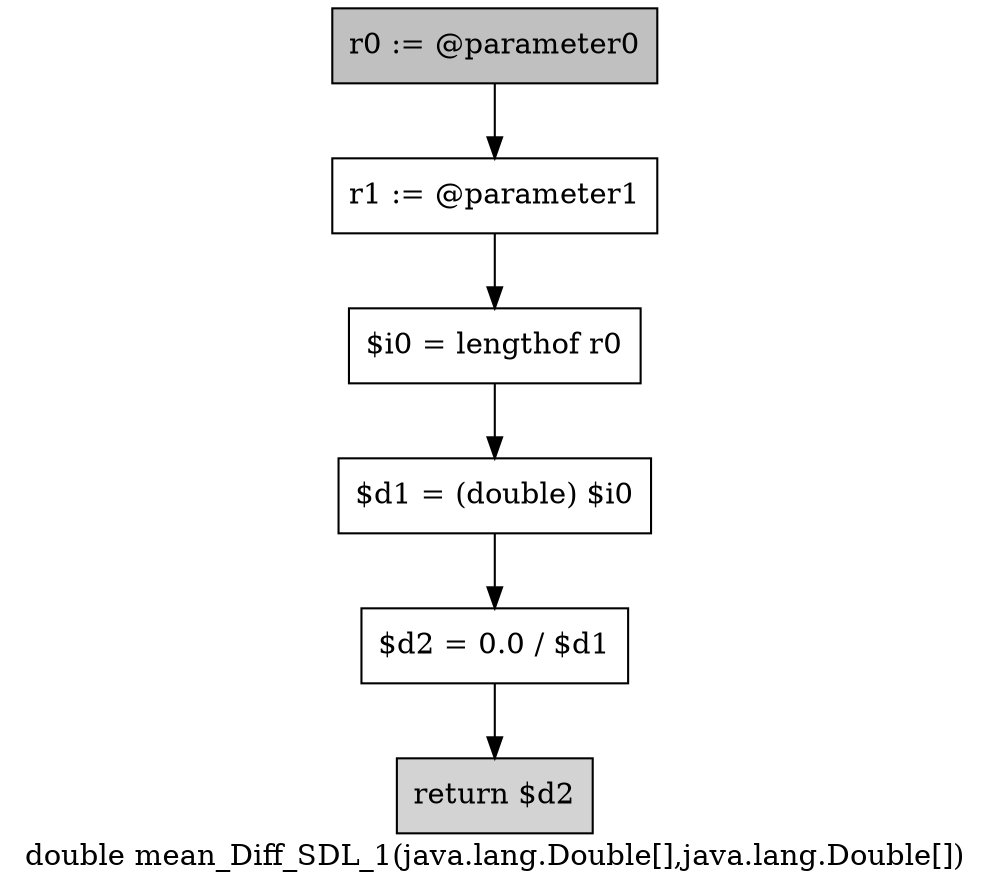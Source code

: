 digraph "double mean_Diff_SDL_1(java.lang.Double[],java.lang.Double[])" {
    label="double mean_Diff_SDL_1(java.lang.Double[],java.lang.Double[])";
    node [shape=box];
    "0" [style=filled,fillcolor=gray,label="r0 := @parameter0",];
    "1" [label="r1 := @parameter1",];
    "0"->"1";
    "2" [label="$i0 = lengthof r0",];
    "1"->"2";
    "3" [label="$d1 = (double) $i0",];
    "2"->"3";
    "4" [label="$d2 = 0.0 / $d1",];
    "3"->"4";
    "5" [style=filled,fillcolor=lightgray,label="return $d2",];
    "4"->"5";
}
